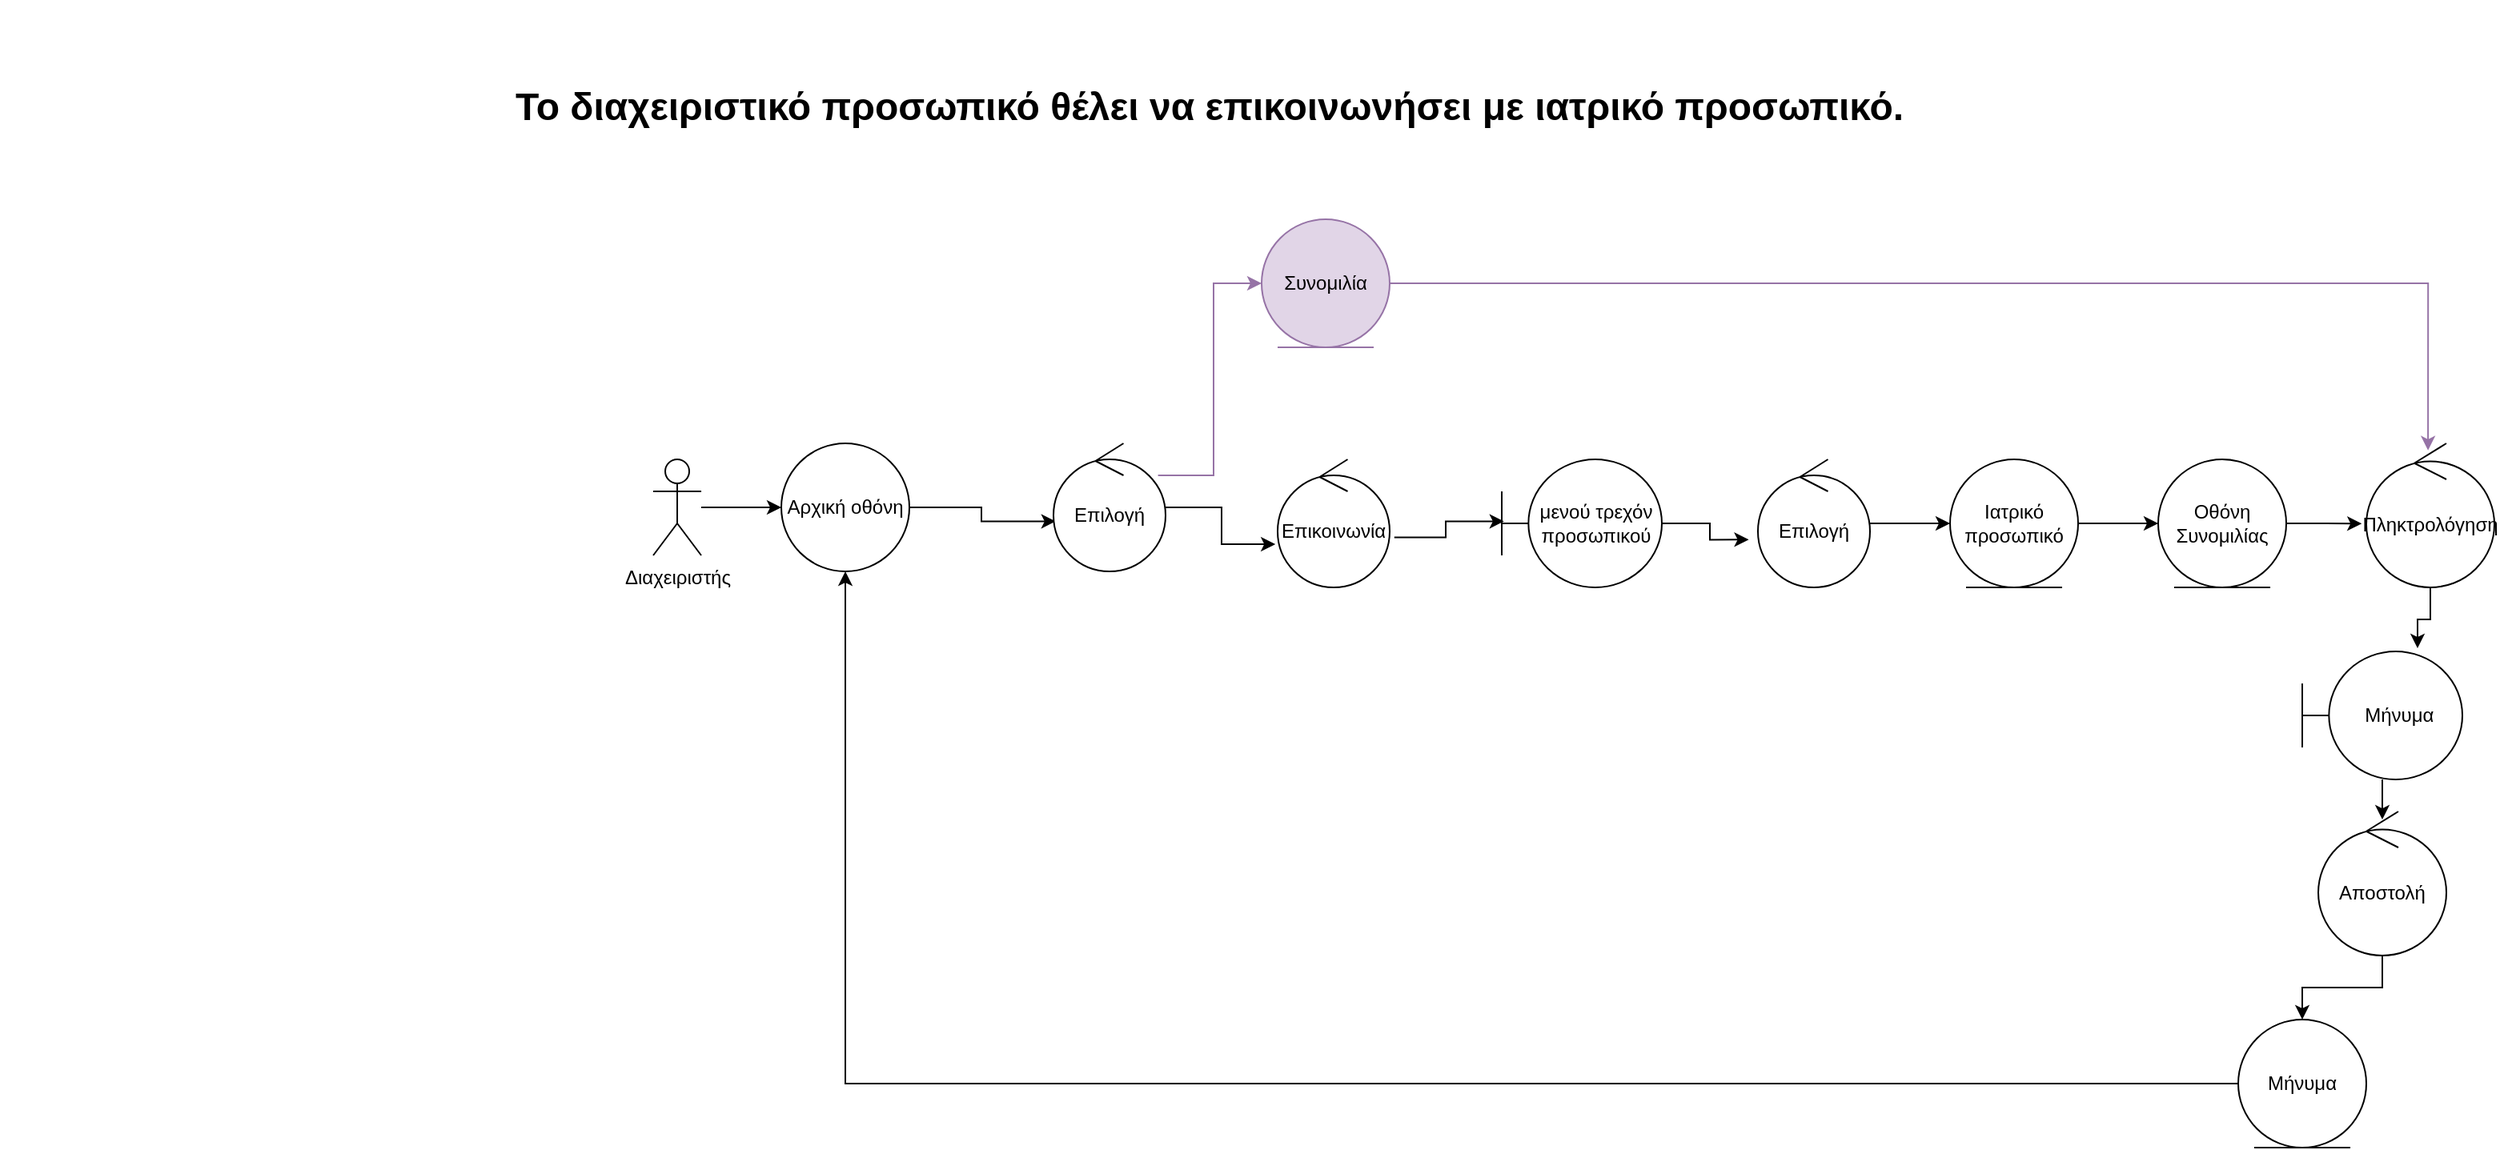 <mxfile version="14.5.10" type="device"><diagram name="Page-1" id="929967ad-93f9-6ef4-fab6-5d389245f69c"><mxGraphModel dx="1140" dy="737" grid="1" gridSize="10" guides="1" tooltips="1" connect="1" arrows="1" fold="1" page="1" pageScale="1.5" pageWidth="1169" pageHeight="826" background="none" math="0" shadow="0"><root><mxCell id="0" style=";html=1;"/><mxCell id="1" style=";html=1;" parent="0"/><mxCell id="1672d66443f91eb5-23" value="&lt;br/&gt;&lt;pre class=&quot;western&quot; lang=&quot;el-GR&quot;&gt;&lt;font face=&quot;Bahnschrift, sans-serif&quot;&gt;&lt;b&gt;Το διαχειριστικό προσωπικό θέλει να επικοινωνήσει με ιατρικό προσωπικό.&lt;/b&gt;&lt;/font&gt;&lt;/pre&gt;&lt;br/&gt;" style="text;strokeColor=none;fillColor=none;html=1;fontSize=24;fontStyle=1;verticalAlign=middle;align=center;" parent="1" vertex="1"><mxGeometry x="122" y="290" width="1510" height="40" as="geometry"/></mxCell><mxCell id="89gJJdfsEHyWe4KBx-3g-4" style="edgeStyle=orthogonalEdgeStyle;rounded=0;orthogonalLoop=1;jettySize=auto;html=1;entryX=0;entryY=0.5;entryDx=0;entryDy=0;" parent="1" source="89gJJdfsEHyWe4KBx-3g-1" target="89gJJdfsEHyWe4KBx-3g-3" edge="1"><mxGeometry relative="1" as="geometry"/></mxCell><mxCell id="89gJJdfsEHyWe4KBx-3g-1" value="Διαχειριστής" style="shape=umlActor;verticalLabelPosition=bottom;verticalAlign=top;html=1;outlineConnect=0;" parent="1" vertex="1"><mxGeometry x="530" y="530" width="30" height="60" as="geometry"/></mxCell><mxCell id="89gJJdfsEHyWe4KBx-3g-65" style="edgeStyle=orthogonalEdgeStyle;rounded=0;orthogonalLoop=1;jettySize=auto;html=1;entryX=0.02;entryY=0.609;entryDx=0;entryDy=0;entryPerimeter=0;" parent="1" source="89gJJdfsEHyWe4KBx-3g-3" target="89gJJdfsEHyWe4KBx-3g-29" edge="1"><mxGeometry relative="1" as="geometry"/></mxCell><mxCell id="89gJJdfsEHyWe4KBx-3g-3" value="Αρχική οθόνη" style="ellipse;whiteSpace=wrap;html=1;aspect=fixed;" parent="1" vertex="1"><mxGeometry x="610" y="520" width="80" height="80" as="geometry"/></mxCell><mxCell id="89gJJdfsEHyWe4KBx-3g-67" style="edgeStyle=orthogonalEdgeStyle;rounded=0;orthogonalLoop=1;jettySize=auto;html=1;entryX=-0.02;entryY=0.663;entryDx=0;entryDy=0;entryPerimeter=0;" parent="1" source="89gJJdfsEHyWe4KBx-3g-29" target="89gJJdfsEHyWe4KBx-3g-70" edge="1"><mxGeometry relative="1" as="geometry"><mxPoint x="914.3" y="573.04" as="targetPoint"/></mxGeometry></mxCell><mxCell id="89gJJdfsEHyWe4KBx-3g-85" style="edgeStyle=orthogonalEdgeStyle;rounded=0;orthogonalLoop=1;jettySize=auto;html=1;entryX=0;entryY=0.5;entryDx=0;entryDy=0;fillColor=#e1d5e7;strokeColor=#9673a6;" parent="1" source="89gJJdfsEHyWe4KBx-3g-29" target="89gJJdfsEHyWe4KBx-3g-84" edge="1"><mxGeometry relative="1" as="geometry"><Array as="points"><mxPoint x="880" y="540"/><mxPoint x="880" y="420"/></Array></mxGeometry></mxCell><mxCell id="89gJJdfsEHyWe4KBx-3g-29" value="Επιλογή" style="ellipse;shape=umlControl;whiteSpace=wrap;html=1;" parent="1" vertex="1"><mxGeometry x="780" y="520" width="70" height="80" as="geometry"/></mxCell><mxCell id="89gJJdfsEHyWe4KBx-3g-69" style="edgeStyle=orthogonalEdgeStyle;rounded=0;orthogonalLoop=1;jettySize=auto;html=1;entryX=0.014;entryY=0.484;entryDx=0;entryDy=0;exitX=1.041;exitY=0.609;exitDx=0;exitDy=0;exitPerimeter=0;entryPerimeter=0;" parent="1" source="89gJJdfsEHyWe4KBx-3g-70" target="89gJJdfsEHyWe4KBx-3g-71" edge="1"><mxGeometry relative="1" as="geometry"><mxPoint x="1020" y="570" as="sourcePoint"/><mxPoint x="1080" y="570" as="targetPoint"/></mxGeometry></mxCell><mxCell id="89gJJdfsEHyWe4KBx-3g-70" value="Επικοινωνία" style="ellipse;shape=umlControl;whiteSpace=wrap;html=1;" parent="1" vertex="1"><mxGeometry x="920" y="530" width="70" height="80" as="geometry"/></mxCell><mxCell id="89gJJdfsEHyWe4KBx-3g-73" style="edgeStyle=orthogonalEdgeStyle;rounded=0;orthogonalLoop=1;jettySize=auto;html=1;entryX=-0.082;entryY=0.627;entryDx=0;entryDy=0;entryPerimeter=0;" parent="1" source="89gJJdfsEHyWe4KBx-3g-71" target="89gJJdfsEHyWe4KBx-3g-72" edge="1"><mxGeometry relative="1" as="geometry"/></mxCell><mxCell id="89gJJdfsEHyWe4KBx-3g-71" value="μενού τρεχόν προσωπικού" style="shape=umlBoundary;whiteSpace=wrap;html=1;" parent="1" vertex="1"><mxGeometry x="1060" y="530" width="100" height="80" as="geometry"/></mxCell><mxCell id="89gJJdfsEHyWe4KBx-3g-75" style="edgeStyle=orthogonalEdgeStyle;rounded=0;orthogonalLoop=1;jettySize=auto;html=1;entryX=0;entryY=0.5;entryDx=0;entryDy=0;" parent="1" source="89gJJdfsEHyWe4KBx-3g-72" target="89gJJdfsEHyWe4KBx-3g-74" edge="1"><mxGeometry relative="1" as="geometry"/></mxCell><mxCell id="89gJJdfsEHyWe4KBx-3g-72" value="Επιλογή" style="ellipse;shape=umlControl;whiteSpace=wrap;html=1;" parent="1" vertex="1"><mxGeometry x="1220" y="530" width="70" height="80" as="geometry"/></mxCell><mxCell id="89gJJdfsEHyWe4KBx-3g-77" style="edgeStyle=orthogonalEdgeStyle;rounded=0;orthogonalLoop=1;jettySize=auto;html=1;entryX=0;entryY=0.5;entryDx=0;entryDy=0;" parent="1" source="89gJJdfsEHyWe4KBx-3g-74" target="89gJJdfsEHyWe4KBx-3g-76" edge="1"><mxGeometry relative="1" as="geometry"/></mxCell><mxCell id="89gJJdfsEHyWe4KBx-3g-74" value="Ιατρικό προσωπικό" style="ellipse;shape=umlEntity;whiteSpace=wrap;html=1;" parent="1" vertex="1"><mxGeometry x="1340" y="530" width="80" height="80" as="geometry"/></mxCell><mxCell id="89gJJdfsEHyWe4KBx-3g-79" style="edgeStyle=orthogonalEdgeStyle;rounded=0;orthogonalLoop=1;jettySize=auto;html=1;entryX=-0.036;entryY=0.557;entryDx=0;entryDy=0;entryPerimeter=0;" parent="1" source="89gJJdfsEHyWe4KBx-3g-76" target="89gJJdfsEHyWe4KBx-3g-78" edge="1"><mxGeometry relative="1" as="geometry"/></mxCell><mxCell id="89gJJdfsEHyWe4KBx-3g-76" value="Οθόνη Συνομιλίας" style="ellipse;shape=umlEntity;whiteSpace=wrap;html=1;" parent="1" vertex="1"><mxGeometry x="1470" y="530" width="80" height="80" as="geometry"/></mxCell><mxCell id="Yis1ACHo03O2AmnO9l9W-5" style="edgeStyle=orthogonalEdgeStyle;rounded=0;orthogonalLoop=1;jettySize=auto;html=1;entryX=0.72;entryY=-0.025;entryDx=0;entryDy=0;entryPerimeter=0;" edge="1" parent="1" source="89gJJdfsEHyWe4KBx-3g-78" target="Yis1ACHo03O2AmnO9l9W-4"><mxGeometry relative="1" as="geometry"/></mxCell><mxCell id="89gJJdfsEHyWe4KBx-3g-78" value="Πληκτρολόγηση" style="ellipse;shape=umlControl;whiteSpace=wrap;html=1;" parent="1" vertex="1"><mxGeometry x="1600" y="520" width="80" height="90" as="geometry"/></mxCell><mxCell id="Yis1ACHo03O2AmnO9l9W-3" style="edgeStyle=orthogonalEdgeStyle;rounded=0;orthogonalLoop=1;jettySize=auto;html=1;entryX=0.5;entryY=0;entryDx=0;entryDy=0;" edge="1" parent="1" source="89gJJdfsEHyWe4KBx-3g-82" target="Yis1ACHo03O2AmnO9l9W-2"><mxGeometry relative="1" as="geometry"/></mxCell><mxCell id="89gJJdfsEHyWe4KBx-3g-82" value="Αποστολή" style="ellipse;shape=umlControl;whiteSpace=wrap;html=1;" parent="1" vertex="1"><mxGeometry x="1570" y="750" width="80" height="90" as="geometry"/></mxCell><mxCell id="89gJJdfsEHyWe4KBx-3g-86" style="edgeStyle=orthogonalEdgeStyle;rounded=0;orthogonalLoop=1;jettySize=auto;html=1;entryX=0.482;entryY=0.049;entryDx=0;entryDy=0;entryPerimeter=0;fillColor=#e1d5e7;strokeColor=#9673a6;" parent="1" source="89gJJdfsEHyWe4KBx-3g-84" target="89gJJdfsEHyWe4KBx-3g-78" edge="1"><mxGeometry relative="1" as="geometry"/></mxCell><mxCell id="89gJJdfsEHyWe4KBx-3g-84" value="Συνομιλία" style="ellipse;shape=umlEntity;whiteSpace=wrap;html=1;fillColor=#e1d5e7;strokeColor=#9673a6;" parent="1" vertex="1"><mxGeometry x="910" y="380" width="80" height="80" as="geometry"/></mxCell><mxCell id="Yis1ACHo03O2AmnO9l9W-7" style="edgeStyle=orthogonalEdgeStyle;rounded=0;orthogonalLoop=1;jettySize=auto;html=1;entryX=0.5;entryY=1;entryDx=0;entryDy=0;" edge="1" parent="1" source="Yis1ACHo03O2AmnO9l9W-2" target="89gJJdfsEHyWe4KBx-3g-3"><mxGeometry relative="1" as="geometry"/></mxCell><mxCell id="Yis1ACHo03O2AmnO9l9W-2" value="Μήνυμα" style="ellipse;shape=umlEntity;whiteSpace=wrap;html=1;" vertex="1" parent="1"><mxGeometry x="1520" y="880" width="80" height="80" as="geometry"/></mxCell><mxCell id="Yis1ACHo03O2AmnO9l9W-6" style="edgeStyle=orthogonalEdgeStyle;rounded=0;orthogonalLoop=1;jettySize=auto;html=1;entryX=0.5;entryY=0.056;entryDx=0;entryDy=0;entryPerimeter=0;" edge="1" parent="1" source="Yis1ACHo03O2AmnO9l9W-4" target="89gJJdfsEHyWe4KBx-3g-82"><mxGeometry relative="1" as="geometry"/></mxCell><mxCell id="Yis1ACHo03O2AmnO9l9W-4" value="&amp;nbsp;Μήνυμα" style="shape=umlBoundary;whiteSpace=wrap;html=1;" vertex="1" parent="1"><mxGeometry x="1560" y="650" width="100" height="80" as="geometry"/></mxCell></root></mxGraphModel></diagram></mxfile>